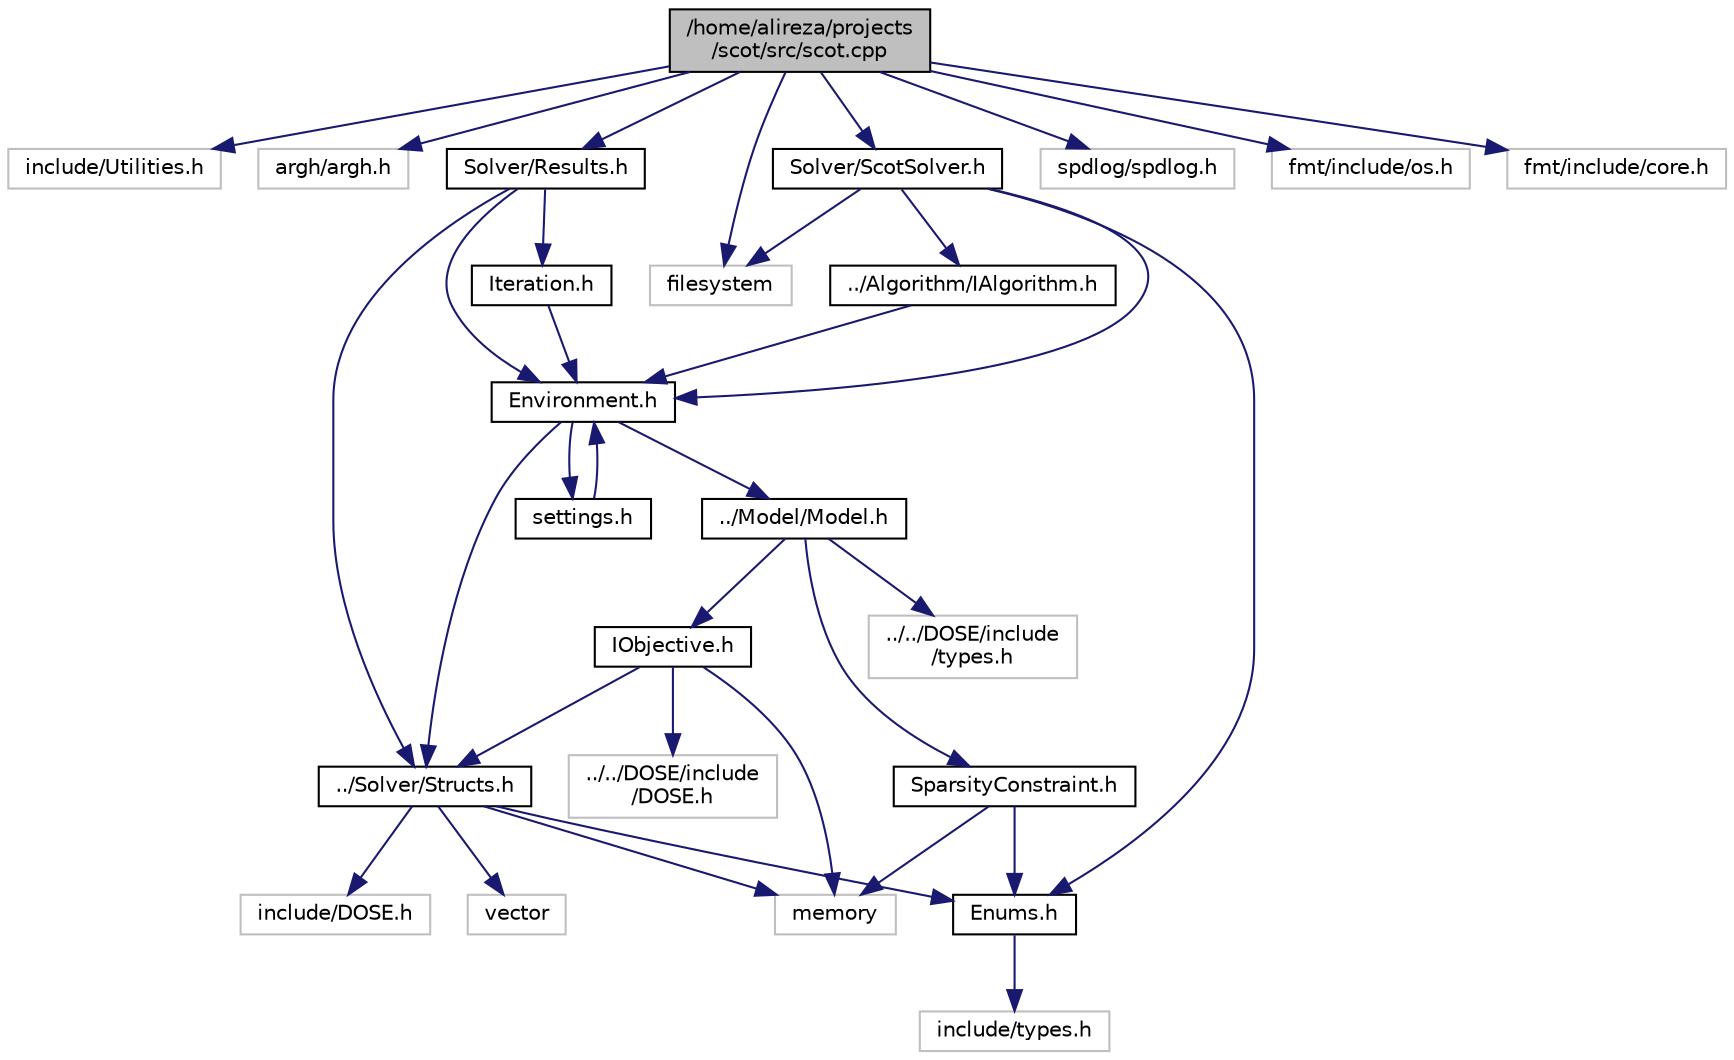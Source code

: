 digraph "/home/alireza/projects/scot/src/scot.cpp"
{
 // LATEX_PDF_SIZE
  edge [fontname="Helvetica",fontsize="10",labelfontname="Helvetica",labelfontsize="10"];
  node [fontname="Helvetica",fontsize="10",shape=record];
  Node1 [label="/home/alireza/projects\l/scot/src/scot.cpp",height=0.2,width=0.4,color="black", fillcolor="grey75", style="filled", fontcolor="black",tooltip="main file of the project"];
  Node1 -> Node2 [color="midnightblue",fontsize="10",style="solid",fontname="Helvetica"];
  Node2 [label="include/Utilities.h",height=0.2,width=0.4,color="grey75", fillcolor="white", style="filled",tooltip=" "];
  Node1 -> Node3 [color="midnightblue",fontsize="10",style="solid",fontname="Helvetica"];
  Node3 [label="argh/argh.h",height=0.2,width=0.4,color="grey75", fillcolor="white", style="filled",tooltip=" "];
  Node1 -> Node4 [color="midnightblue",fontsize="10",style="solid",fontname="Helvetica"];
  Node4 [label="Solver/ScotSolver.h",height=0.2,width=0.4,color="black", fillcolor="white", style="filled",URL="$ScotSolver_8h.html",tooltip=" "];
  Node4 -> Node5 [color="midnightblue",fontsize="10",style="solid",fontname="Helvetica"];
  Node5 [label="filesystem",height=0.2,width=0.4,color="grey75", fillcolor="white", style="filled",tooltip=" "];
  Node4 -> Node6 [color="midnightblue",fontsize="10",style="solid",fontname="Helvetica"];
  Node6 [label="Environment.h",height=0.2,width=0.4,color="black", fillcolor="white", style="filled",URL="$Environment_8h.html",tooltip=" "];
  Node6 -> Node7 [color="midnightblue",fontsize="10",style="solid",fontname="Helvetica"];
  Node7 [label="../Model/Model.h",height=0.2,width=0.4,color="black", fillcolor="white", style="filled",URL="$Model_8h.html",tooltip=" "];
  Node7 -> Node8 [color="midnightblue",fontsize="10",style="solid",fontname="Helvetica"];
  Node8 [label="IObjective.h",height=0.2,width=0.4,color="black", fillcolor="white", style="filled",URL="$IObjective_8h.html",tooltip=" "];
  Node8 -> Node9 [color="midnightblue",fontsize="10",style="solid",fontname="Helvetica"];
  Node9 [label="../Solver/Structs.h",height=0.2,width=0.4,color="black", fillcolor="white", style="filled",URL="$Structs_8h.html",tooltip=" "];
  Node9 -> Node10 [color="midnightblue",fontsize="10",style="solid",fontname="Helvetica"];
  Node10 [label="vector",height=0.2,width=0.4,color="grey75", fillcolor="white", style="filled",tooltip=" "];
  Node9 -> Node11 [color="midnightblue",fontsize="10",style="solid",fontname="Helvetica"];
  Node11 [label="memory",height=0.2,width=0.4,color="grey75", fillcolor="white", style="filled",tooltip=" "];
  Node9 -> Node12 [color="midnightblue",fontsize="10",style="solid",fontname="Helvetica"];
  Node12 [label="Enums.h",height=0.2,width=0.4,color="black", fillcolor="white", style="filled",URL="$Enums_8h.html",tooltip=" "];
  Node12 -> Node13 [color="midnightblue",fontsize="10",style="solid",fontname="Helvetica"];
  Node13 [label="include/types.h",height=0.2,width=0.4,color="grey75", fillcolor="white", style="filled",tooltip=" "];
  Node9 -> Node14 [color="midnightblue",fontsize="10",style="solid",fontname="Helvetica"];
  Node14 [label="include/DOSE.h",height=0.2,width=0.4,color="grey75", fillcolor="white", style="filled",tooltip=" "];
  Node8 -> Node11 [color="midnightblue",fontsize="10",style="solid",fontname="Helvetica"];
  Node8 -> Node15 [color="midnightblue",fontsize="10",style="solid",fontname="Helvetica"];
  Node15 [label="../../DOSE/include\l/DOSE.h",height=0.2,width=0.4,color="grey75", fillcolor="white", style="filled",tooltip=" "];
  Node7 -> Node16 [color="midnightblue",fontsize="10",style="solid",fontname="Helvetica"];
  Node16 [label="SparsityConstraint.h",height=0.2,width=0.4,color="black", fillcolor="white", style="filled",URL="$SparsityConstraint_8h.html",tooltip=" "];
  Node16 -> Node12 [color="midnightblue",fontsize="10",style="solid",fontname="Helvetica"];
  Node16 -> Node11 [color="midnightblue",fontsize="10",style="solid",fontname="Helvetica"];
  Node7 -> Node17 [color="midnightblue",fontsize="10",style="solid",fontname="Helvetica"];
  Node17 [label="../../DOSE/include\l/types.h",height=0.2,width=0.4,color="grey75", fillcolor="white", style="filled",tooltip=" "];
  Node6 -> Node9 [color="midnightblue",fontsize="10",style="solid",fontname="Helvetica"];
  Node6 -> Node18 [color="midnightblue",fontsize="10",style="solid",fontname="Helvetica"];
  Node18 [label="settings.h",height=0.2,width=0.4,color="black", fillcolor="white", style="filled",URL="$settings_8h.html",tooltip=" "];
  Node18 -> Node6 [color="midnightblue",fontsize="10",style="solid",fontname="Helvetica"];
  Node4 -> Node19 [color="midnightblue",fontsize="10",style="solid",fontname="Helvetica"];
  Node19 [label="../Algorithm/IAlgorithm.h",height=0.2,width=0.4,color="black", fillcolor="white", style="filled",URL="$IAlgorithm_8h.html",tooltip=" "];
  Node19 -> Node6 [color="midnightblue",fontsize="10",style="solid",fontname="Helvetica"];
  Node4 -> Node12 [color="midnightblue",fontsize="10",style="solid",fontname="Helvetica"];
  Node1 -> Node20 [color="midnightblue",fontsize="10",style="solid",fontname="Helvetica"];
  Node20 [label="spdlog/spdlog.h",height=0.2,width=0.4,color="grey75", fillcolor="white", style="filled",tooltip=" "];
  Node1 -> Node21 [color="midnightblue",fontsize="10",style="solid",fontname="Helvetica"];
  Node21 [label="Solver/Results.h",height=0.2,width=0.4,color="black", fillcolor="white", style="filled",URL="$Results_8h.html",tooltip=" "];
  Node21 -> Node6 [color="midnightblue",fontsize="10",style="solid",fontname="Helvetica"];
  Node21 -> Node9 [color="midnightblue",fontsize="10",style="solid",fontname="Helvetica"];
  Node21 -> Node22 [color="midnightblue",fontsize="10",style="solid",fontname="Helvetica"];
  Node22 [label="Iteration.h",height=0.2,width=0.4,color="black", fillcolor="white", style="filled",URL="$Iteration_8h.html",tooltip=" "];
  Node22 -> Node6 [color="midnightblue",fontsize="10",style="solid",fontname="Helvetica"];
  Node1 -> Node23 [color="midnightblue",fontsize="10",style="solid",fontname="Helvetica"];
  Node23 [label="fmt/include/os.h",height=0.2,width=0.4,color="grey75", fillcolor="white", style="filled",tooltip=" "];
  Node1 -> Node24 [color="midnightblue",fontsize="10",style="solid",fontname="Helvetica"];
  Node24 [label="fmt/include/core.h",height=0.2,width=0.4,color="grey75", fillcolor="white", style="filled",tooltip=" "];
  Node1 -> Node5 [color="midnightblue",fontsize="10",style="solid",fontname="Helvetica"];
}
